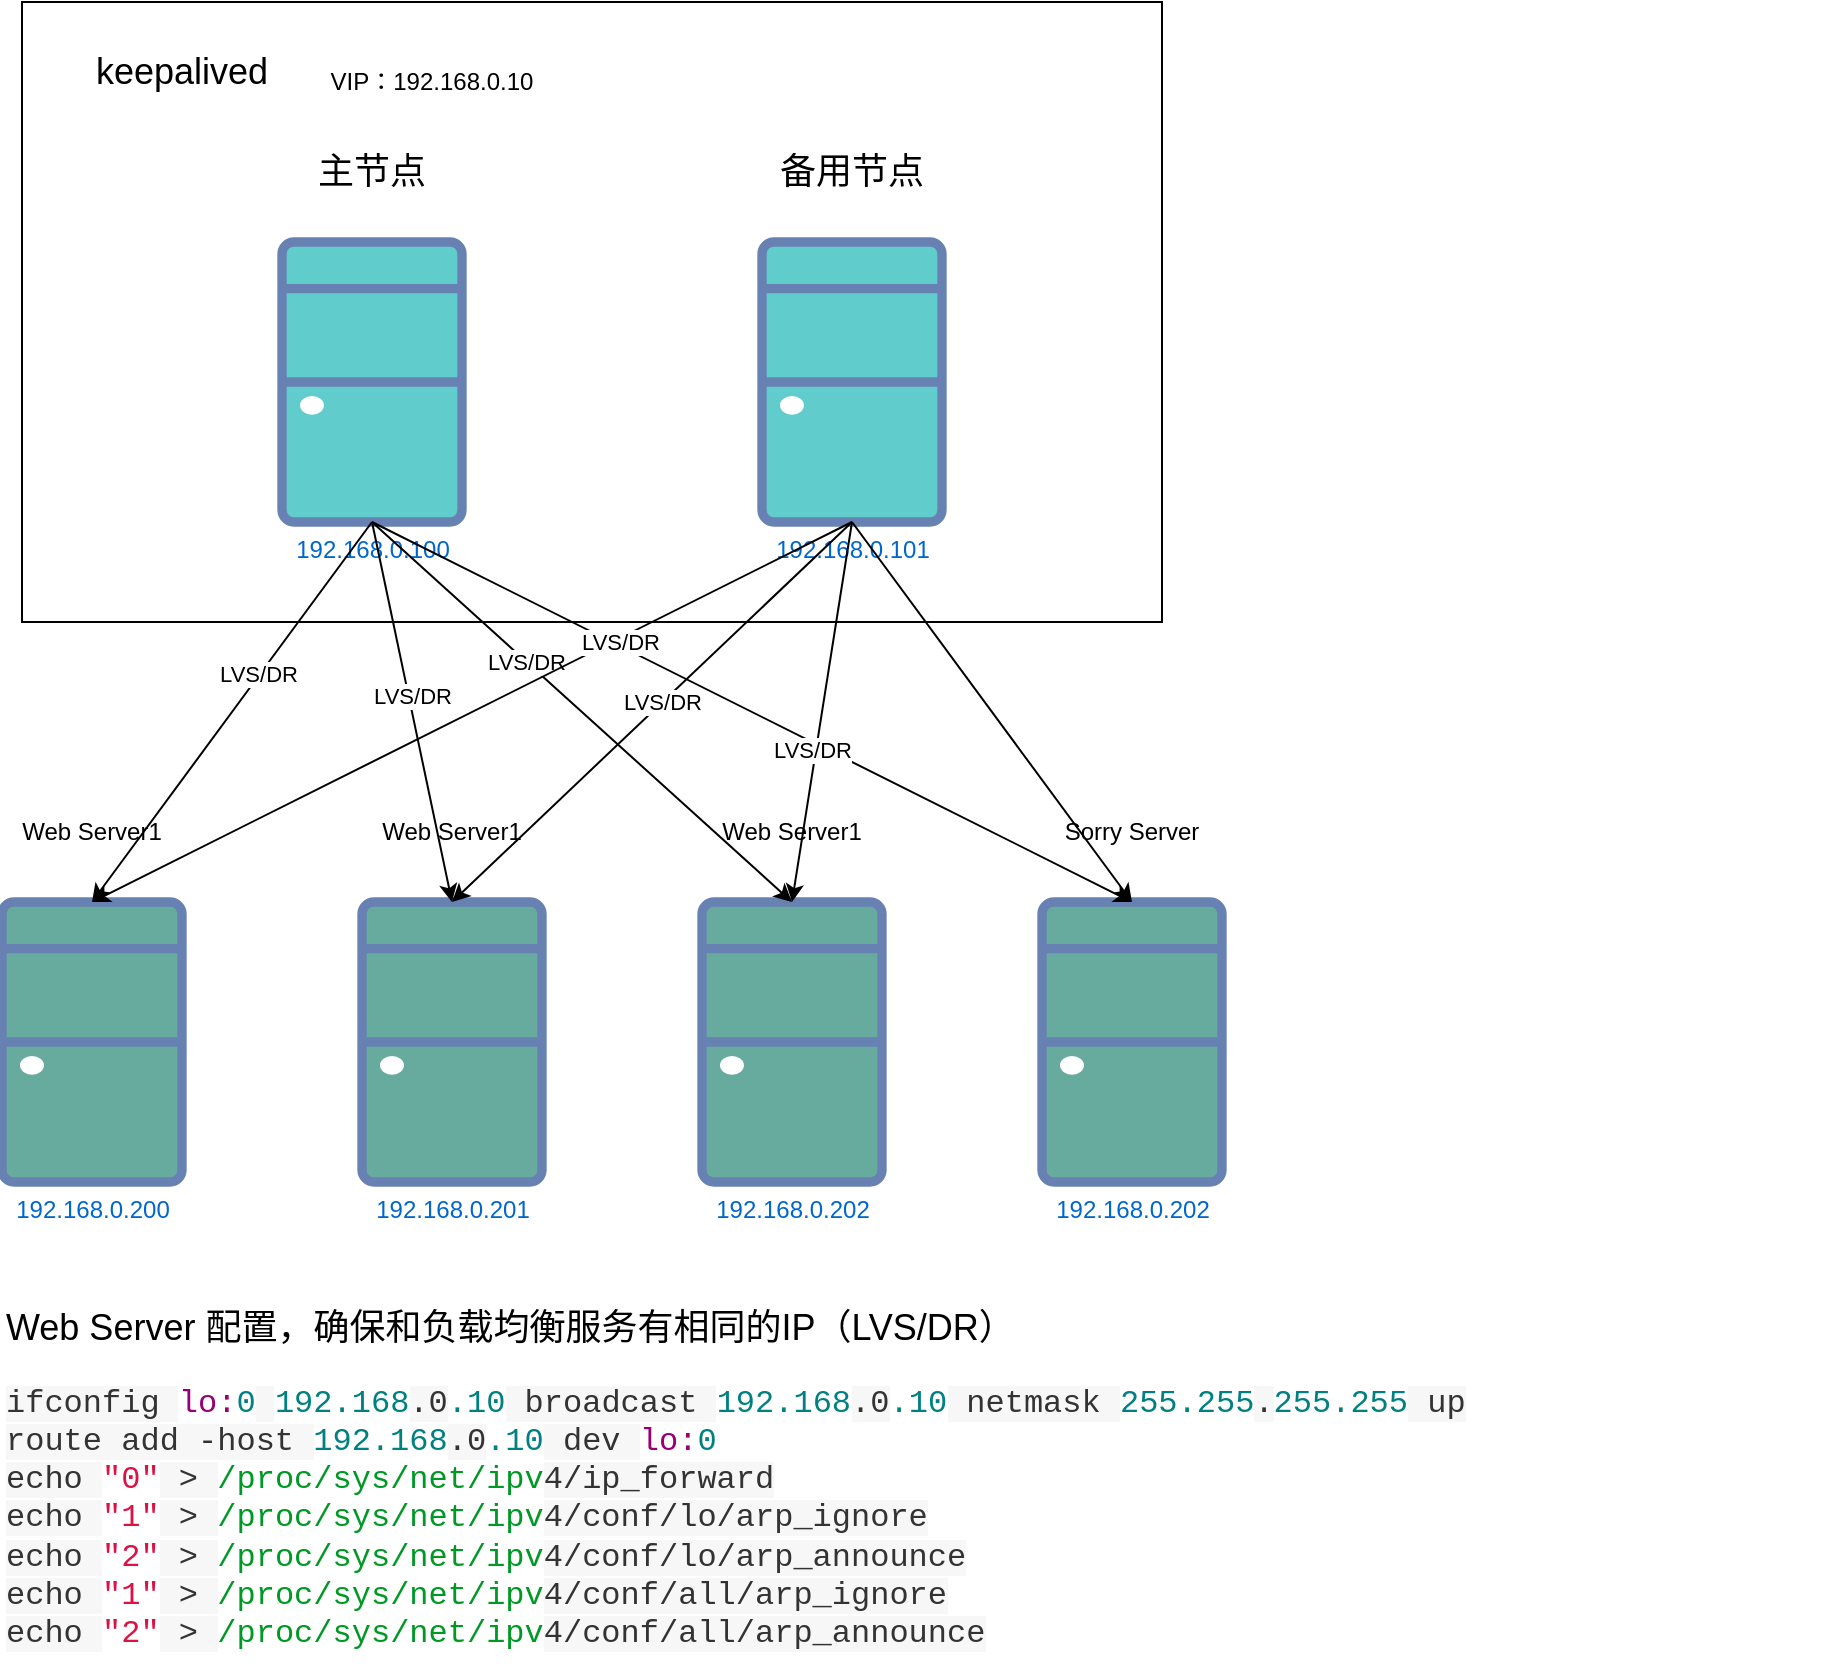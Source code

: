 <mxfile version="24.8.4">
  <diagram name="第 1 页" id="l5ll-Mc0RrhjQuD_5k_g">
    <mxGraphModel dx="1125" dy="597" grid="1" gridSize="10" guides="1" tooltips="1" connect="1" arrows="1" fold="1" page="1" pageScale="1" pageWidth="3200" pageHeight="2400" math="0" shadow="0">
      <root>
        <mxCell id="0" />
        <mxCell id="1" parent="0" />
        <mxCell id="4ISr7pQoZRIcrl6ndLBU-32" value="" style="rounded=0;whiteSpace=wrap;html=1;" vertex="1" parent="1">
          <mxGeometry x="880" y="500" width="570" height="310" as="geometry" />
        </mxCell>
        <mxCell id="4ISr7pQoZRIcrl6ndLBU-4" value="192.168.0.200" style="fontColor=#0066CC;verticalAlign=top;verticalLabelPosition=bottom;labelPosition=center;align=center;html=1;outlineConnect=0;fillColor=#67AB9F;strokeColor=#6881B3;gradientColor=none;gradientDirection=north;strokeWidth=2;shape=mxgraph.networks.desktop_pc;" vertex="1" parent="1">
          <mxGeometry x="870" y="950" width="90" height="140" as="geometry" />
        </mxCell>
        <mxCell id="4ISr7pQoZRIcrl6ndLBU-8" value="192.168.0.201" style="fontColor=#0066CC;verticalAlign=top;verticalLabelPosition=bottom;labelPosition=center;align=center;html=1;outlineConnect=0;fillColor=#67AB9F;strokeColor=#6881B3;gradientColor=none;gradientDirection=north;strokeWidth=2;shape=mxgraph.networks.desktop_pc;" vertex="1" parent="1">
          <mxGeometry x="1050" y="950" width="90" height="140" as="geometry" />
        </mxCell>
        <mxCell id="4ISr7pQoZRIcrl6ndLBU-9" value="192.168.0.202" style="fontColor=#0066CC;verticalAlign=top;verticalLabelPosition=bottom;labelPosition=center;align=center;html=1;outlineConnect=0;fillColor=#67AB9F;strokeColor=#6881B3;gradientColor=none;gradientDirection=north;strokeWidth=2;shape=mxgraph.networks.desktop_pc;" vertex="1" parent="1">
          <mxGeometry x="1220" y="950" width="90" height="140" as="geometry" />
        </mxCell>
        <mxCell id="4ISr7pQoZRIcrl6ndLBU-10" value="192.168.0.202" style="fontColor=#0066CC;verticalAlign=top;verticalLabelPosition=bottom;labelPosition=center;align=center;html=1;outlineConnect=0;fillColor=#67AB9F;strokeColor=#6881B3;gradientColor=none;gradientDirection=north;strokeWidth=2;shape=mxgraph.networks.desktop_pc;" vertex="1" parent="1">
          <mxGeometry x="1390" y="950" width="90" height="140" as="geometry" />
        </mxCell>
        <mxCell id="4ISr7pQoZRIcrl6ndLBU-11" value="192.168.0.100" style="fontColor=#0066CC;verticalAlign=top;verticalLabelPosition=bottom;labelPosition=center;align=center;html=1;outlineConnect=0;fillColor=#60CCCC;strokeColor=#6881B3;gradientColor=none;gradientDirection=north;strokeWidth=2;shape=mxgraph.networks.desktop_pc;" vertex="1" parent="1">
          <mxGeometry x="1010" y="620" width="90" height="140" as="geometry" />
        </mxCell>
        <mxCell id="4ISr7pQoZRIcrl6ndLBU-12" value="192.168.0.101" style="fontColor=#0066CC;verticalAlign=top;verticalLabelPosition=bottom;labelPosition=center;align=center;html=1;outlineConnect=0;fillColor=#60CCCC;strokeColor=#6881B3;gradientColor=none;gradientDirection=north;strokeWidth=2;shape=mxgraph.networks.desktop_pc;" vertex="1" parent="1">
          <mxGeometry x="1250" y="620" width="90" height="140" as="geometry" />
        </mxCell>
        <mxCell id="4ISr7pQoZRIcrl6ndLBU-13" value="Web Server1" style="text;html=1;align=center;verticalAlign=middle;whiteSpace=wrap;rounded=0;" vertex="1" parent="1">
          <mxGeometry x="870" y="900" width="90" height="30" as="geometry" />
        </mxCell>
        <mxCell id="4ISr7pQoZRIcrl6ndLBU-14" value="Web Server1" style="text;html=1;align=center;verticalAlign=middle;whiteSpace=wrap;rounded=0;" vertex="1" parent="1">
          <mxGeometry x="1050" y="900" width="90" height="30" as="geometry" />
        </mxCell>
        <mxCell id="4ISr7pQoZRIcrl6ndLBU-15" value="Web Server1" style="text;html=1;align=center;verticalAlign=middle;whiteSpace=wrap;rounded=0;" vertex="1" parent="1">
          <mxGeometry x="1220" y="900" width="90" height="30" as="geometry" />
        </mxCell>
        <mxCell id="4ISr7pQoZRIcrl6ndLBU-16" value="Sorry Server" style="text;html=1;align=center;verticalAlign=middle;whiteSpace=wrap;rounded=0;" vertex="1" parent="1">
          <mxGeometry x="1390" y="900" width="90" height="30" as="geometry" />
        </mxCell>
        <mxCell id="4ISr7pQoZRIcrl6ndLBU-20" style="edgeStyle=none;rounded=0;orthogonalLoop=1;jettySize=auto;html=1;exitX=0.5;exitY=1;exitDx=0;exitDy=0;exitPerimeter=0;entryX=0.5;entryY=0;entryDx=0;entryDy=0;entryPerimeter=0;" edge="1" parent="1" source="4ISr7pQoZRIcrl6ndLBU-11" target="4ISr7pQoZRIcrl6ndLBU-4">
          <mxGeometry relative="1" as="geometry" />
        </mxCell>
        <mxCell id="4ISr7pQoZRIcrl6ndLBU-38" value="LVS/DR" style="edgeLabel;html=1;align=center;verticalAlign=middle;resizable=0;points=[];" vertex="1" connectable="0" parent="4ISr7pQoZRIcrl6ndLBU-20">
          <mxGeometry x="-0.19" y="-2" relative="1" as="geometry">
            <mxPoint x="1" as="offset" />
          </mxGeometry>
        </mxCell>
        <mxCell id="4ISr7pQoZRIcrl6ndLBU-21" style="edgeStyle=none;rounded=0;orthogonalLoop=1;jettySize=auto;html=1;exitX=0.5;exitY=1;exitDx=0;exitDy=0;exitPerimeter=0;entryX=0.5;entryY=0;entryDx=0;entryDy=0;entryPerimeter=0;" edge="1" parent="1" source="4ISr7pQoZRIcrl6ndLBU-11" target="4ISr7pQoZRIcrl6ndLBU-8">
          <mxGeometry relative="1" as="geometry" />
        </mxCell>
        <mxCell id="4ISr7pQoZRIcrl6ndLBU-39" value="LVS/DR" style="edgeLabel;html=1;align=center;verticalAlign=middle;resizable=0;points=[];" vertex="1" connectable="0" parent="4ISr7pQoZRIcrl6ndLBU-21">
          <mxGeometry x="-0.083" y="1" relative="1" as="geometry">
            <mxPoint as="offset" />
          </mxGeometry>
        </mxCell>
        <mxCell id="4ISr7pQoZRIcrl6ndLBU-22" style="edgeStyle=none;rounded=0;orthogonalLoop=1;jettySize=auto;html=1;exitX=0.5;exitY=1;exitDx=0;exitDy=0;exitPerimeter=0;entryX=0.5;entryY=0;entryDx=0;entryDy=0;entryPerimeter=0;" edge="1" parent="1" source="4ISr7pQoZRIcrl6ndLBU-11" target="4ISr7pQoZRIcrl6ndLBU-9">
          <mxGeometry relative="1" as="geometry" />
        </mxCell>
        <mxCell id="4ISr7pQoZRIcrl6ndLBU-40" value="LVS/DR" style="edgeLabel;html=1;align=center;verticalAlign=middle;resizable=0;points=[];" vertex="1" connectable="0" parent="4ISr7pQoZRIcrl6ndLBU-22">
          <mxGeometry x="-0.265" relative="1" as="geometry">
            <mxPoint as="offset" />
          </mxGeometry>
        </mxCell>
        <mxCell id="4ISr7pQoZRIcrl6ndLBU-23" style="edgeStyle=none;rounded=0;orthogonalLoop=1;jettySize=auto;html=1;exitX=0.5;exitY=1;exitDx=0;exitDy=0;exitPerimeter=0;entryX=0.5;entryY=0;entryDx=0;entryDy=0;entryPerimeter=0;" edge="1" parent="1" source="4ISr7pQoZRIcrl6ndLBU-12" target="4ISr7pQoZRIcrl6ndLBU-4">
          <mxGeometry relative="1" as="geometry" />
        </mxCell>
        <mxCell id="4ISr7pQoZRIcrl6ndLBU-24" style="edgeStyle=none;rounded=0;orthogonalLoop=1;jettySize=auto;html=1;exitX=0.5;exitY=1;exitDx=0;exitDy=0;exitPerimeter=0;entryX=0.5;entryY=0;entryDx=0;entryDy=0;entryPerimeter=0;" edge="1" parent="1" source="4ISr7pQoZRIcrl6ndLBU-12" target="4ISr7pQoZRIcrl6ndLBU-8">
          <mxGeometry relative="1" as="geometry" />
        </mxCell>
        <mxCell id="4ISr7pQoZRIcrl6ndLBU-42" value="LVS/DR" style="edgeLabel;html=1;align=center;verticalAlign=middle;resizable=0;points=[];" vertex="1" connectable="0" parent="4ISr7pQoZRIcrl6ndLBU-24">
          <mxGeometry x="-0.051" relative="1" as="geometry">
            <mxPoint as="offset" />
          </mxGeometry>
        </mxCell>
        <mxCell id="4ISr7pQoZRIcrl6ndLBU-25" style="edgeStyle=none;rounded=0;orthogonalLoop=1;jettySize=auto;html=1;exitX=0.5;exitY=1;exitDx=0;exitDy=0;exitPerimeter=0;entryX=0.5;entryY=0;entryDx=0;entryDy=0;entryPerimeter=0;" edge="1" parent="1" source="4ISr7pQoZRIcrl6ndLBU-12" target="4ISr7pQoZRIcrl6ndLBU-9">
          <mxGeometry relative="1" as="geometry" />
        </mxCell>
        <mxCell id="4ISr7pQoZRIcrl6ndLBU-26" style="edgeStyle=none;rounded=0;orthogonalLoop=1;jettySize=auto;html=1;exitX=0.5;exitY=1;exitDx=0;exitDy=0;exitPerimeter=0;entryX=0.5;entryY=0;entryDx=0;entryDy=0;entryPerimeter=0;" edge="1" parent="1" source="4ISr7pQoZRIcrl6ndLBU-11" target="4ISr7pQoZRIcrl6ndLBU-10">
          <mxGeometry relative="1" as="geometry" />
        </mxCell>
        <mxCell id="4ISr7pQoZRIcrl6ndLBU-41" value="LVS/DR" style="edgeLabel;html=1;align=center;verticalAlign=middle;resizable=0;points=[];" vertex="1" connectable="0" parent="4ISr7pQoZRIcrl6ndLBU-26">
          <mxGeometry x="-0.352" y="2" relative="1" as="geometry">
            <mxPoint as="offset" />
          </mxGeometry>
        </mxCell>
        <mxCell id="4ISr7pQoZRIcrl6ndLBU-43" value="LVS/DR" style="edgeLabel;html=1;align=center;verticalAlign=middle;resizable=0;points=[];" vertex="1" connectable="0" parent="4ISr7pQoZRIcrl6ndLBU-26">
          <mxGeometry x="0.164" y="-3" relative="1" as="geometry">
            <mxPoint as="offset" />
          </mxGeometry>
        </mxCell>
        <mxCell id="4ISr7pQoZRIcrl6ndLBU-27" style="edgeStyle=none;rounded=0;orthogonalLoop=1;jettySize=auto;html=1;exitX=0.5;exitY=1;exitDx=0;exitDy=0;exitPerimeter=0;entryX=0.5;entryY=0;entryDx=0;entryDy=0;entryPerimeter=0;" edge="1" parent="1" source="4ISr7pQoZRIcrl6ndLBU-12" target="4ISr7pQoZRIcrl6ndLBU-10">
          <mxGeometry relative="1" as="geometry" />
        </mxCell>
        <mxCell id="4ISr7pQoZRIcrl6ndLBU-28" value="&lt;font style=&quot;font-size: 18px;&quot;&gt;主节点&lt;/font&gt;" style="text;html=1;align=center;verticalAlign=middle;whiteSpace=wrap;rounded=0;" vertex="1" parent="1">
          <mxGeometry x="1010" y="570" width="90" height="30" as="geometry" />
        </mxCell>
        <mxCell id="4ISr7pQoZRIcrl6ndLBU-29" value="&lt;font style=&quot;font-size: 18px;&quot;&gt;备用节点&lt;/font&gt;" style="text;html=1;align=center;verticalAlign=middle;whiteSpace=wrap;rounded=0;" vertex="1" parent="1">
          <mxGeometry x="1240" y="570" width="110" height="30" as="geometry" />
        </mxCell>
        <mxCell id="4ISr7pQoZRIcrl6ndLBU-33" value="&lt;font style=&quot;font-size: 18px;&quot;&gt;keepalived&lt;/font&gt;" style="text;html=1;align=center;verticalAlign=middle;whiteSpace=wrap;rounded=0;" vertex="1" parent="1">
          <mxGeometry x="890" y="520" width="140" height="30" as="geometry" />
        </mxCell>
        <mxCell id="4ISr7pQoZRIcrl6ndLBU-35" value="VIP：192.168.0.10" style="text;html=1;align=center;verticalAlign=middle;whiteSpace=wrap;rounded=0;" vertex="1" parent="1">
          <mxGeometry x="1020" y="530" width="130" height="20" as="geometry" />
        </mxCell>
        <mxCell id="4ISr7pQoZRIcrl6ndLBU-37" value="&lt;h1 style=&quot;margin-top: 0px;&quot;&gt;&lt;font style=&quot;font-weight: normal; font-size: 18px;&quot;&gt;Web Server 配置，确保和负载均衡服务有相同的IP（LVS/DR）&lt;/font&gt;&lt;/h1&gt;&lt;p&gt;&lt;span style=&quot;color: rgb(51, 51, 51); font-family: SFMono-Regular, Consolas, &amp;quot;Liberation Mono&amp;quot;, Menlo, Courier, monospace; font-size: 16px; white-space: pre; background-color: rgb(247, 247, 247);&quot;&gt;ifconfig &lt;/span&gt;&lt;span style=&quot;box-sizing: border-box; color: rgb(153, 0, 115); font-family: SFMono-Regular, Consolas, &amp;quot;Liberation Mono&amp;quot;, Menlo, Courier, monospace; font-size: 16px; white-space: pre;&quot; class=&quot;hljs-symbol&quot;&gt;lo:&lt;/span&gt;&lt;span style=&quot;box-sizing: border-box; color: rgb(0, 128, 128); font-family: SFMono-Regular, Consolas, &amp;quot;Liberation Mono&amp;quot;, Menlo, Courier, monospace; font-size: 16px; white-space: pre;&quot; class=&quot;hljs-number&quot;&gt;0&lt;/span&gt;&lt;span style=&quot;color: rgb(51, 51, 51); font-family: SFMono-Regular, Consolas, &amp;quot;Liberation Mono&amp;quot;, Menlo, Courier, monospace; font-size: 16px; white-space: pre; background-color: rgb(247, 247, 247);&quot;&gt; &lt;/span&gt;&lt;span style=&quot;box-sizing: border-box; color: rgb(0, 128, 128); font-family: SFMono-Regular, Consolas, &amp;quot;Liberation Mono&amp;quot;, Menlo, Courier, monospace; font-size: 16px; white-space: pre;&quot; class=&quot;hljs-number&quot;&gt;192.168&lt;/span&gt;&lt;span style=&quot;color: rgb(51, 51, 51); font-family: SFMono-Regular, Consolas, &amp;quot;Liberation Mono&amp;quot;, Menlo, Courier, monospace; font-size: 16px; white-space: pre; background-color: rgb(247, 247, 247);&quot;&gt;.0&lt;/span&gt;&lt;span style=&quot;box-sizing: border-box; color: rgb(0, 128, 128); font-family: SFMono-Regular, Consolas, &amp;quot;Liberation Mono&amp;quot;, Menlo, Courier, monospace; font-size: 16px; white-space: pre;&quot; class=&quot;hljs-number&quot;&gt;.10&lt;/span&gt;&lt;span style=&quot;color: rgb(51, 51, 51); font-family: SFMono-Regular, Consolas, &amp;quot;Liberation Mono&amp;quot;, Menlo, Courier, monospace; font-size: 16px; white-space: pre; background-color: rgb(247, 247, 247);&quot;&gt; broadcast &lt;/span&gt;&lt;span style=&quot;box-sizing: border-box; color: rgb(0, 128, 128); font-family: SFMono-Regular, Consolas, &amp;quot;Liberation Mono&amp;quot;, Menlo, Courier, monospace; font-size: 16px; white-space: pre;&quot; class=&quot;hljs-number&quot;&gt;192.168&lt;/span&gt;&lt;span style=&quot;color: rgb(51, 51, 51); font-family: SFMono-Regular, Consolas, &amp;quot;Liberation Mono&amp;quot;, Menlo, Courier, monospace; font-size: 16px; white-space: pre; background-color: rgb(247, 247, 247);&quot;&gt;.0&lt;/span&gt;&lt;span style=&quot;box-sizing: border-box; color: rgb(0, 128, 128); font-family: SFMono-Regular, Consolas, &amp;quot;Liberation Mono&amp;quot;, Menlo, Courier, monospace; font-size: 16px; white-space: pre;&quot; class=&quot;hljs-number&quot;&gt;.10&lt;/span&gt;&lt;span style=&quot;color: rgb(51, 51, 51); font-family: SFMono-Regular, Consolas, &amp;quot;Liberation Mono&amp;quot;, Menlo, Courier, monospace; font-size: 16px; white-space: pre; background-color: rgb(247, 247, 247);&quot;&gt; netmask &lt;/span&gt;&lt;span style=&quot;box-sizing: border-box; color: rgb(0, 128, 128); font-family: SFMono-Regular, Consolas, &amp;quot;Liberation Mono&amp;quot;, Menlo, Courier, monospace; font-size: 16px; white-space: pre;&quot; class=&quot;hljs-number&quot;&gt;255.255&lt;/span&gt;&lt;span style=&quot;color: rgb(51, 51, 51); font-family: SFMono-Regular, Consolas, &amp;quot;Liberation Mono&amp;quot;, Menlo, Courier, monospace; font-size: 16px; white-space: pre; background-color: rgb(247, 247, 247);&quot;&gt;.&lt;/span&gt;&lt;span style=&quot;box-sizing: border-box; color: rgb(0, 128, 128); font-family: SFMono-Regular, Consolas, &amp;quot;Liberation Mono&amp;quot;, Menlo, Courier, monospace; font-size: 16px; white-space: pre;&quot; class=&quot;hljs-number&quot;&gt;255.255&lt;/span&gt;&lt;span style=&quot;color: rgb(51, 51, 51); font-family: SFMono-Regular, Consolas, &amp;quot;Liberation Mono&amp;quot;, Menlo, Courier, monospace; font-size: 16px; white-space: pre; background-color: rgb(247, 247, 247);&quot;&gt; up&lt;br&gt;route add -host &lt;/span&gt;&lt;span style=&quot;box-sizing: border-box; color: rgb(0, 128, 128); font-family: SFMono-Regular, Consolas, &amp;quot;Liberation Mono&amp;quot;, Menlo, Courier, monospace; font-size: 16px; white-space: pre;&quot; class=&quot;hljs-number&quot;&gt;192.168&lt;/span&gt;&lt;span style=&quot;color: rgb(51, 51, 51); font-family: SFMono-Regular, Consolas, &amp;quot;Liberation Mono&amp;quot;, Menlo, Courier, monospace; font-size: 16px; white-space: pre; background-color: rgb(247, 247, 247);&quot;&gt;.0&lt;/span&gt;&lt;span style=&quot;box-sizing: border-box; color: rgb(0, 128, 128); font-family: SFMono-Regular, Consolas, &amp;quot;Liberation Mono&amp;quot;, Menlo, Courier, monospace; font-size: 16px; white-space: pre;&quot; class=&quot;hljs-number&quot;&gt;.10&lt;/span&gt;&lt;span style=&quot;color: rgb(51, 51, 51); font-family: SFMono-Regular, Consolas, &amp;quot;Liberation Mono&amp;quot;, Menlo, Courier, monospace; font-size: 16px; white-space: pre; background-color: rgb(247, 247, 247);&quot;&gt; dev &lt;/span&gt;&lt;span style=&quot;box-sizing: border-box; color: rgb(153, 0, 115); font-family: SFMono-Regular, Consolas, &amp;quot;Liberation Mono&amp;quot;, Menlo, Courier, monospace; font-size: 16px; white-space: pre;&quot; class=&quot;hljs-symbol&quot;&gt;lo:&lt;/span&gt;&lt;span style=&quot;box-sizing: border-box; color: rgb(0, 128, 128); font-family: SFMono-Regular, Consolas, &amp;quot;Liberation Mono&amp;quot;, Menlo, Courier, monospace; font-size: 16px; white-space: pre;&quot; class=&quot;hljs-number&quot;&gt;0&lt;/span&gt;&lt;span style=&quot;color: rgb(51, 51, 51); font-family: SFMono-Regular, Consolas, &amp;quot;Liberation Mono&amp;quot;, Menlo, Courier, monospace; font-size: 16px; white-space: pre; background-color: rgb(247, 247, 247);&quot;&gt;&lt;br&gt;echo &lt;/span&gt;&lt;span style=&quot;box-sizing: border-box; color: rgb(221, 17, 68); font-family: SFMono-Regular, Consolas, &amp;quot;Liberation Mono&amp;quot;, Menlo, Courier, monospace; font-size: 16px; white-space: pre;&quot; class=&quot;hljs-string&quot;&gt;&quot;0&quot;&lt;/span&gt;&lt;span style=&quot;color: rgb(51, 51, 51); font-family: SFMono-Regular, Consolas, &amp;quot;Liberation Mono&amp;quot;, Menlo, Courier, monospace; font-size: 16px; white-space: pre; background-color: rgb(247, 247, 247);&quot;&gt; &amp;gt; &lt;/span&gt;&lt;span style=&quot;box-sizing: border-box; color: rgb(0, 153, 38); font-family: SFMono-Regular, Consolas, &amp;quot;Liberation Mono&amp;quot;, Menlo, Courier, monospace; font-size: 16px; white-space: pre;&quot; class=&quot;hljs-regexp&quot;&gt;/proc/sys&lt;/span&gt;&lt;span style=&quot;box-sizing: border-box; color: rgb(0, 153, 38); font-family: SFMono-Regular, Consolas, &amp;quot;Liberation Mono&amp;quot;, Menlo, Courier, monospace; font-size: 16px; white-space: pre;&quot; class=&quot;hljs-regexp&quot;&gt;/net/ipv&lt;/span&gt;&lt;span style=&quot;color: rgb(51, 51, 51); font-family: SFMono-Regular, Consolas, &amp;quot;Liberation Mono&amp;quot;, Menlo, Courier, monospace; font-size: 16px; white-space: pre; background-color: rgb(247, 247, 247);&quot;&gt;4/ip_forward&lt;br&gt;echo &lt;/span&gt;&lt;span style=&quot;box-sizing: border-box; color: rgb(221, 17, 68); font-family: SFMono-Regular, Consolas, &amp;quot;Liberation Mono&amp;quot;, Menlo, Courier, monospace; font-size: 16px; white-space: pre;&quot; class=&quot;hljs-string&quot;&gt;&quot;1&quot;&lt;/span&gt;&lt;span style=&quot;color: rgb(51, 51, 51); font-family: SFMono-Regular, Consolas, &amp;quot;Liberation Mono&amp;quot;, Menlo, Courier, monospace; font-size: 16px; white-space: pre; background-color: rgb(247, 247, 247);&quot;&gt; &amp;gt; &lt;/span&gt;&lt;span style=&quot;box-sizing: border-box; color: rgb(0, 153, 38); font-family: SFMono-Regular, Consolas, &amp;quot;Liberation Mono&amp;quot;, Menlo, Courier, monospace; font-size: 16px; white-space: pre;&quot; class=&quot;hljs-regexp&quot;&gt;/proc/sys&lt;/span&gt;&lt;span style=&quot;box-sizing: border-box; color: rgb(0, 153, 38); font-family: SFMono-Regular, Consolas, &amp;quot;Liberation Mono&amp;quot;, Menlo, Courier, monospace; font-size: 16px; white-space: pre;&quot; class=&quot;hljs-regexp&quot;&gt;/net/ipv&lt;/span&gt;&lt;span style=&quot;color: rgb(51, 51, 51); font-family: SFMono-Regular, Consolas, &amp;quot;Liberation Mono&amp;quot;, Menlo, Courier, monospace; font-size: 16px; white-space: pre; background-color: rgb(247, 247, 247);&quot;&gt;4/conf/lo/arp_ignore&lt;br&gt;echo &lt;/span&gt;&lt;span style=&quot;box-sizing: border-box; color: rgb(221, 17, 68); font-family: SFMono-Regular, Consolas, &amp;quot;Liberation Mono&amp;quot;, Menlo, Courier, monospace; font-size: 16px; white-space: pre;&quot; class=&quot;hljs-string&quot;&gt;&quot;2&quot;&lt;/span&gt;&lt;span style=&quot;color: rgb(51, 51, 51); font-family: SFMono-Regular, Consolas, &amp;quot;Liberation Mono&amp;quot;, Menlo, Courier, monospace; font-size: 16px; white-space: pre; background-color: rgb(247, 247, 247);&quot;&gt; &amp;gt; &lt;/span&gt;&lt;span style=&quot;box-sizing: border-box; color: rgb(0, 153, 38); font-family: SFMono-Regular, Consolas, &amp;quot;Liberation Mono&amp;quot;, Menlo, Courier, monospace; font-size: 16px; white-space: pre;&quot; class=&quot;hljs-regexp&quot;&gt;/proc/sys&lt;/span&gt;&lt;span style=&quot;box-sizing: border-box; color: rgb(0, 153, 38); font-family: SFMono-Regular, Consolas, &amp;quot;Liberation Mono&amp;quot;, Menlo, Courier, monospace; font-size: 16px; white-space: pre;&quot; class=&quot;hljs-regexp&quot;&gt;/net/ipv&lt;/span&gt;&lt;span style=&quot;color: rgb(51, 51, 51); font-family: SFMono-Regular, Consolas, &amp;quot;Liberation Mono&amp;quot;, Menlo, Courier, monospace; font-size: 16px; white-space: pre; background-color: rgb(247, 247, 247);&quot;&gt;4/conf/lo/arp_announce&lt;br&gt;echo &lt;/span&gt;&lt;span style=&quot;box-sizing: border-box; color: rgb(221, 17, 68); font-family: SFMono-Regular, Consolas, &amp;quot;Liberation Mono&amp;quot;, Menlo, Courier, monospace; font-size: 16px; white-space: pre;&quot; class=&quot;hljs-string&quot;&gt;&quot;1&quot;&lt;/span&gt;&lt;span style=&quot;color: rgb(51, 51, 51); font-family: SFMono-Regular, Consolas, &amp;quot;Liberation Mono&amp;quot;, Menlo, Courier, monospace; font-size: 16px; white-space: pre; background-color: rgb(247, 247, 247);&quot;&gt; &amp;gt; &lt;/span&gt;&lt;span style=&quot;box-sizing: border-box; color: rgb(0, 153, 38); font-family: SFMono-Regular, Consolas, &amp;quot;Liberation Mono&amp;quot;, Menlo, Courier, monospace; font-size: 16px; white-space: pre;&quot; class=&quot;hljs-regexp&quot;&gt;/proc/sys&lt;/span&gt;&lt;span style=&quot;box-sizing: border-box; color: rgb(0, 153, 38); font-family: SFMono-Regular, Consolas, &amp;quot;Liberation Mono&amp;quot;, Menlo, Courier, monospace; font-size: 16px; white-space: pre;&quot; class=&quot;hljs-regexp&quot;&gt;/net/ipv&lt;/span&gt;&lt;span style=&quot;color: rgb(51, 51, 51); font-family: SFMono-Regular, Consolas, &amp;quot;Liberation Mono&amp;quot;, Menlo, Courier, monospace; font-size: 16px; white-space: pre; background-color: rgb(247, 247, 247);&quot;&gt;4/conf/all/arp_ignore&lt;br&gt;echo &lt;/span&gt;&lt;span style=&quot;box-sizing: border-box; color: rgb(221, 17, 68); font-family: SFMono-Regular, Consolas, &amp;quot;Liberation Mono&amp;quot;, Menlo, Courier, monospace; font-size: 16px; white-space: pre;&quot; class=&quot;hljs-string&quot;&gt;&quot;2&quot;&lt;/span&gt;&lt;span style=&quot;color: rgb(51, 51, 51); font-family: SFMono-Regular, Consolas, &amp;quot;Liberation Mono&amp;quot;, Menlo, Courier, monospace; font-size: 16px; white-space: pre; background-color: rgb(247, 247, 247);&quot;&gt; &amp;gt; &lt;/span&gt;&lt;span style=&quot;box-sizing: border-box; color: rgb(0, 153, 38); font-family: SFMono-Regular, Consolas, &amp;quot;Liberation Mono&amp;quot;, Menlo, Courier, monospace; font-size: 16px; white-space: pre;&quot; class=&quot;hljs-regexp&quot;&gt;/proc/sys&lt;/span&gt;&lt;span style=&quot;box-sizing: border-box; color: rgb(0, 153, 38); font-family: SFMono-Regular, Consolas, &amp;quot;Liberation Mono&amp;quot;, Menlo, Courier, monospace; font-size: 16px; white-space: pre;&quot; class=&quot;hljs-regexp&quot;&gt;/net/ipv&lt;/span&gt;&lt;span style=&quot;color: rgb(51, 51, 51); font-family: SFMono-Regular, Consolas, &amp;quot;Liberation Mono&amp;quot;, Menlo, Courier, monospace; font-size: 16px; white-space: pre; background-color: rgb(247, 247, 247);&quot;&gt;4/conf/all/arp_announce&lt;/span&gt;&lt;/p&gt;" style="text;html=1;whiteSpace=wrap;overflow=hidden;rounded=0;" vertex="1" parent="1">
          <mxGeometry x="870" y="1140" width="920" height="190" as="geometry" />
        </mxCell>
      </root>
    </mxGraphModel>
  </diagram>
</mxfile>
